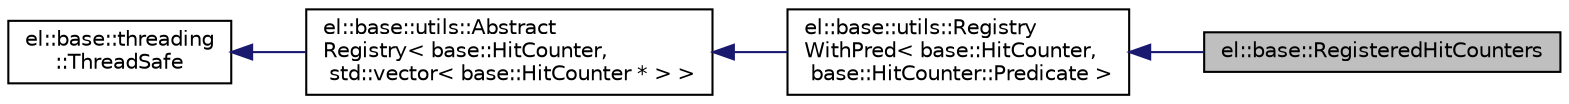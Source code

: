 digraph "el::base::RegisteredHitCounters"
{
  edge [fontname="Helvetica",fontsize="10",labelfontname="Helvetica",labelfontsize="10"];
  node [fontname="Helvetica",fontsize="10",shape=record];
  rankdir="LR";
  Node1 [label="el::base::RegisteredHitCounters",height=0.2,width=0.4,color="black", fillcolor="grey75", style="filled", fontcolor="black"];
  Node2 -> Node1 [dir="back",color="midnightblue",fontsize="10",style="solid"];
  Node2 [label="el::base::utils::Registry\lWithPred\< base::HitCounter,\l base::HitCounter::Predicate \>",height=0.2,width=0.4,color="black", fillcolor="white", style="filled",URL="$db/db6/a00074.html"];
  Node3 -> Node2 [dir="back",color="midnightblue",fontsize="10",style="solid"];
  Node3 [label="el::base::utils::Abstract\lRegistry\< base::HitCounter,\l std::vector\< base::HitCounter * \> \>",height=0.2,width=0.4,color="black", fillcolor="white", style="filled",URL="$d0/d0b/a00004.html"];
  Node4 -> Node3 [dir="back",color="midnightblue",fontsize="10",style="solid"];
  Node4 [label="el::base::threading\l::ThreadSafe",height=0.2,width=0.4,color="black", fillcolor="white", style="filled",URL="$da/d82/a00091.html",tooltip="Base of thread safe class, this class is inheritable-only. "];
}
